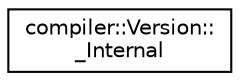 digraph "类继承关系图"
{
 // LATEX_PDF_SIZE
  edge [fontname="Helvetica",fontsize="10",labelfontname="Helvetica",labelfontsize="10"];
  node [fontname="Helvetica",fontsize="10",shape=record];
  rankdir="LR";
  Node0 [label="compiler::Version::\l_Internal",height=0.2,width=0.4,color="black", fillcolor="white", style="filled",URL="$classcompiler_1_1Version_1_1__Internal.html",tooltip=" "];
}
